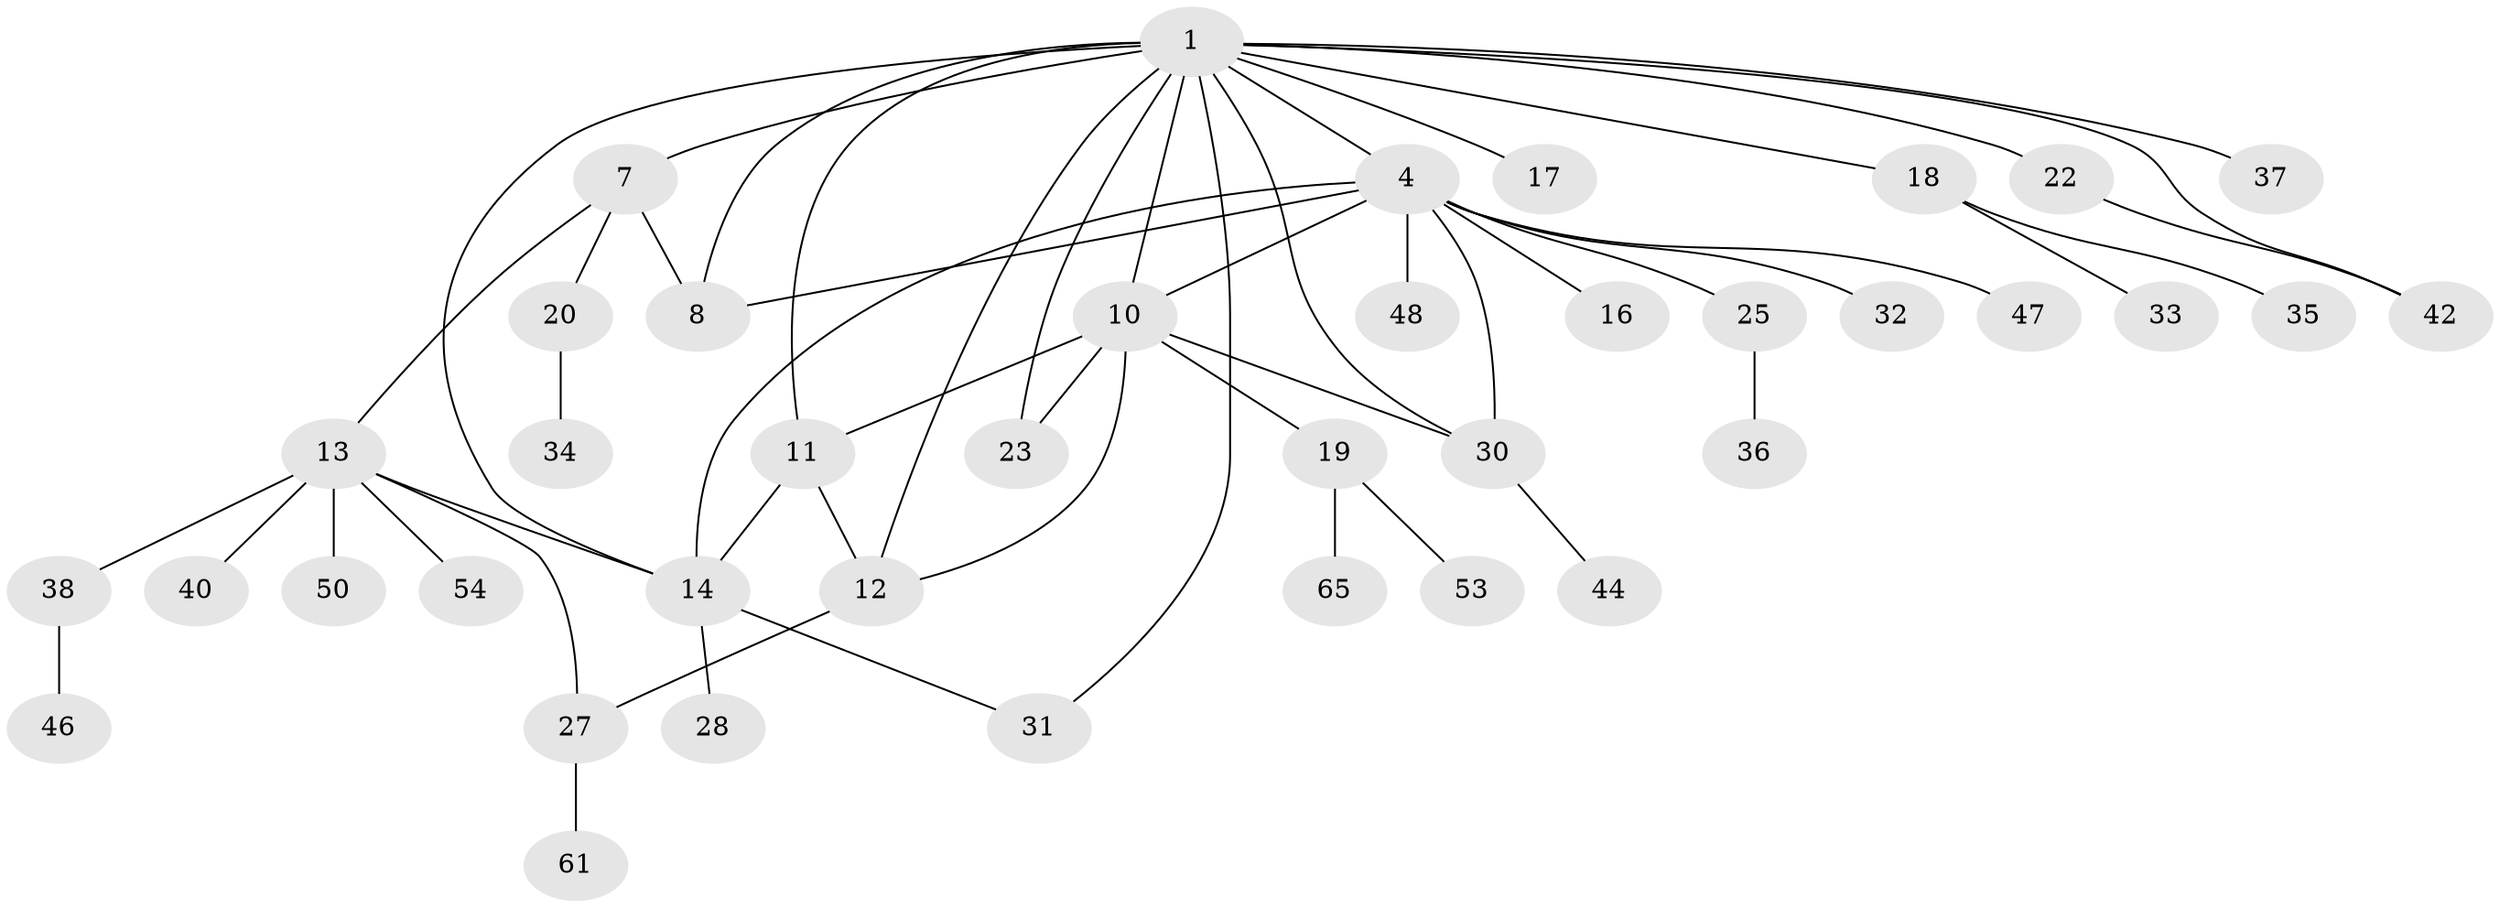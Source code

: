 // original degree distribution, {3: 0.06060606060606061, 5: 0.06060606060606061, 8: 0.015151515151515152, 9: 0.030303030303030304, 6: 0.030303030303030304, 2: 0.19696969696969696, 12: 0.015151515151515152, 4: 0.07575757575757576, 7: 0.015151515151515152, 1: 0.5}
// Generated by graph-tools (version 1.1) at 2025/19/03/04/25 18:19:57]
// undirected, 39 vertices, 53 edges
graph export_dot {
graph [start="1"]
  node [color=gray90,style=filled];
  1 [super="+3+2+66"];
  4 [super="+5+26"];
  7;
  8;
  10 [super="+43+63+29+39+41"];
  11;
  12 [super="+45+51"];
  13 [super="+15"];
  14;
  16;
  17;
  18 [super="+21"];
  19;
  20;
  22;
  23;
  25;
  27;
  28;
  30;
  31;
  32;
  33;
  34;
  35;
  36;
  37 [super="+56"];
  38;
  40;
  42;
  44;
  46;
  47;
  48;
  50;
  53;
  54;
  61;
  65;
  1 -- 37;
  1 -- 12;
  1 -- 17;
  1 -- 18;
  1 -- 22;
  1 -- 7 [weight=2];
  1 -- 8;
  1 -- 10;
  1 -- 42;
  1 -- 11;
  1 -- 14;
  1 -- 23;
  1 -- 30;
  1 -- 31;
  1 -- 4;
  4 -- 10;
  4 -- 14;
  4 -- 25;
  4 -- 32;
  4 -- 47;
  4 -- 48;
  4 -- 16;
  4 -- 8;
  4 -- 30;
  7 -- 8;
  7 -- 13;
  7 -- 20;
  10 -- 11;
  10 -- 12;
  10 -- 19;
  10 -- 23;
  10 -- 30;
  11 -- 12;
  11 -- 14;
  12 -- 27;
  13 -- 14 [weight=2];
  13 -- 27;
  13 -- 40;
  13 -- 54;
  13 -- 38;
  13 -- 50;
  14 -- 28;
  14 -- 31;
  18 -- 33;
  18 -- 35;
  19 -- 53;
  19 -- 65;
  20 -- 34;
  22 -- 42;
  25 -- 36;
  27 -- 61;
  30 -- 44;
  38 -- 46;
}
